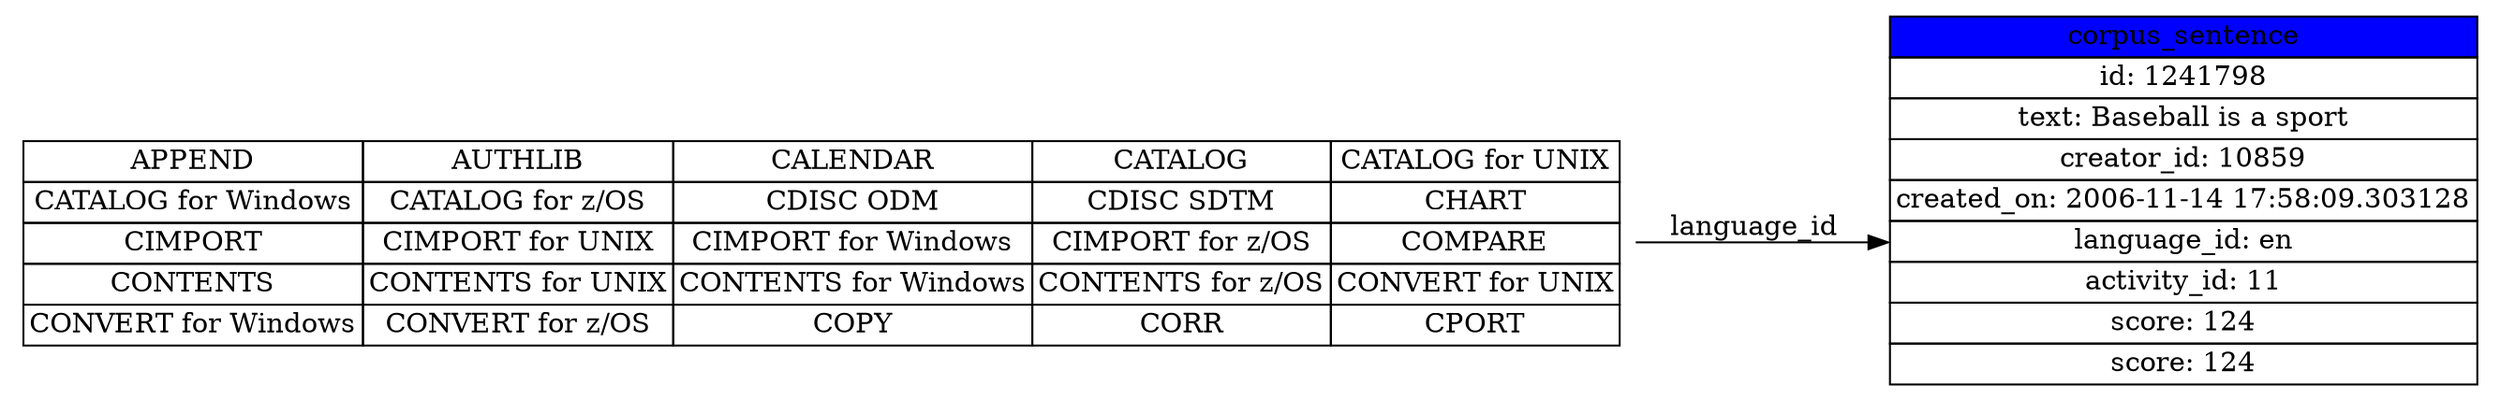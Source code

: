 digraph G
{
    rankdir = LR;
    node1
    [
    shape = none
    label = <<table border="0" cellspacing="0">
                <tr>
                <td port="port1" border="1">APPEND</td>
                <td port="port2" border="1">AUTHLIB</td>
                <td port="port3" border="1">CALENDAR</td>
                <td port="port4" border="1">CATALOG</td>
                <td port="port5" border="1">CATALOG for UNIX</td>
                </tr><tr>
                <td port="port6" border="1">CATALOG for Windows</td>
                <td port="port7" border="1">CATALOG for z/OS</td>
                <td port="port8" border="1">CDISC ODM</td>
                <td port="port9" border="1">CDISC SDTM</td>
                <td port="port10" border="1">CHART</td>
                </tr><tr>
                <td port="port11" border="1">CIMPORT</td>
                <td port="port12" border="1">CIMPORT for UNIX</td>
                <td port="port13" border="1">CIMPORT for Windows</td>
                <td port="port14" border="1">CIMPORT for z/OS</td>
                <td port="port15" border="1">COMPARE</td>
                </tr><tr>
                <td port="port16" border="1">CONTENTS</td>
                <td port="port17" border="1">CONTENTS for UNIX</td>
                <td port="port18" border="1">CONTENTS for Windows</td>
                <td port="port19" border="1">CONTENTS for z/OS</td>
                <td port="port20" border="1">CONVERT for UNIX</td>
                </tr><tr>
                <td port="port21" border="1">CONVERT for Windows</td>
                <td port="port22" border="1">CONVERT for z/OS</td>
                <td port="port23" border="1">COPY</td>
                <td port="port24" border="1">CORR</td>
                <td port="port25" border="1">CPORT</td>
                </tr>
              </table>>
    ]

    node2
    [
        shape = none
        label = <<table border="0" cellspacing="0">
                    <tr><td port="port1" border="1" bgcolor="blue">corpus_sentence</td></tr>
                    <tr><td port="port2" border="1">id: 1241798</td></tr>
                    <tr><td port="port3" border="1">text: Baseball is a sport</td></tr>
                    <tr><td port="port4" border="1">creator_id: 10859</td></tr>
                    <tr><td port="port5" border="1">created_on: 2006-11-14 17:58:09.303128</td></tr>
                    <tr><td port="port6" border="1">language_id: en</td></tr>
                    <tr><td port="port7" border="1">activity_id: 11</td></tr>
                    <tr><td port="port8" border="1">score: 124</td></tr>
                    <tr><td port="port8" border="1">score: 124</td></tr>
                </table>>
    ]
    node1:APPEND0 -> node2:port6 [label="language_id"]
}
